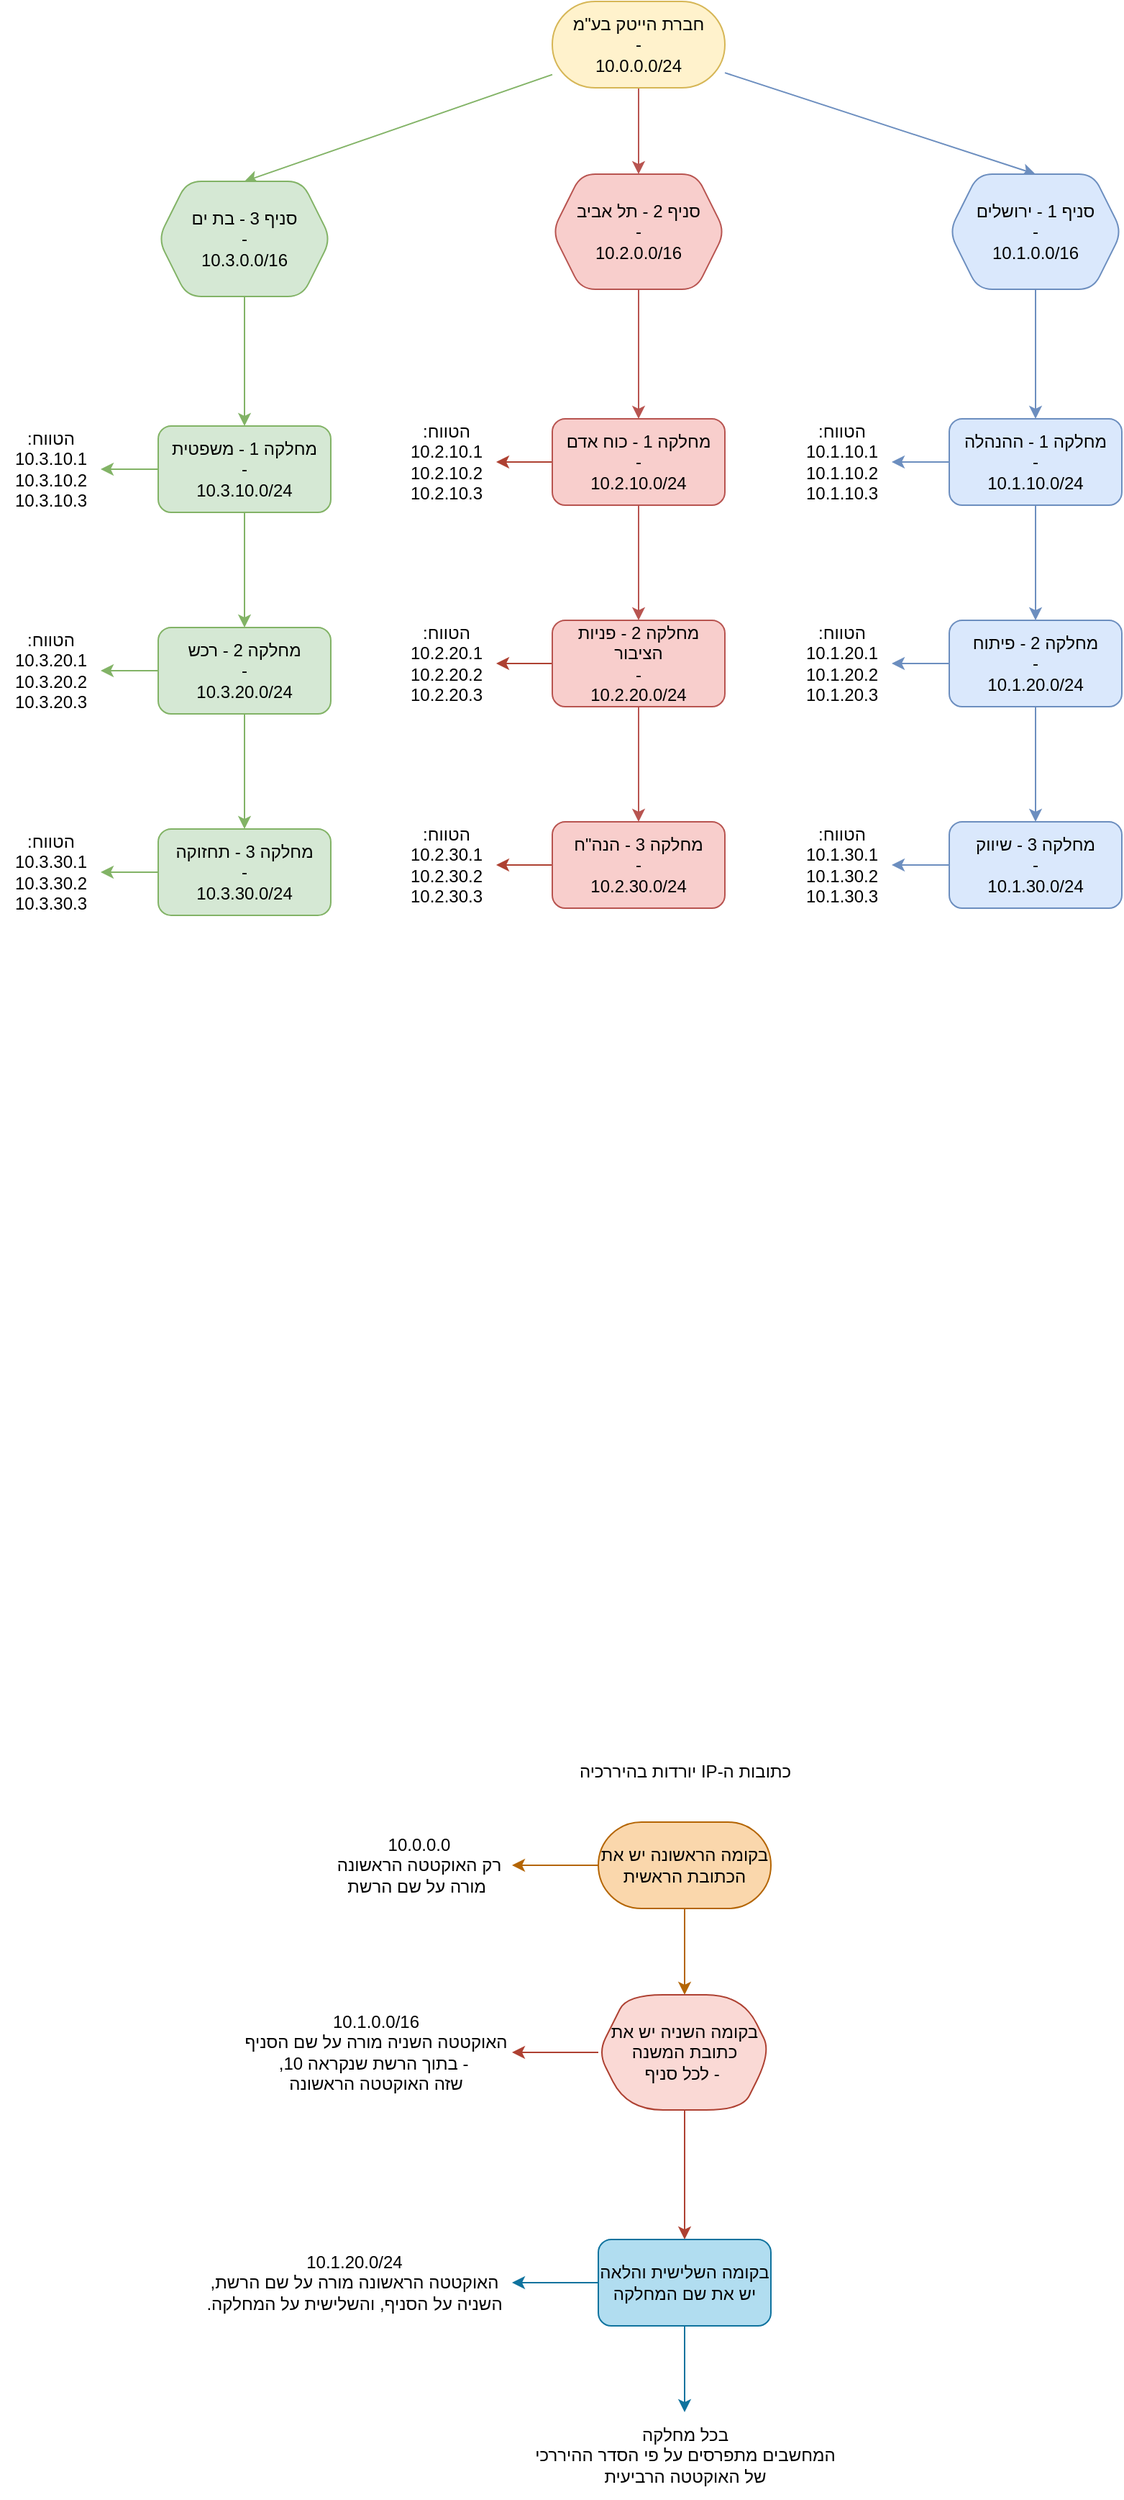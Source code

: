 <mxfile version="24.6.3" type="github">
  <diagram name="‫עמוד-1‬" id="jN9KYeUMFRXG57PI0Pwi">
    <mxGraphModel dx="1082" dy="759" grid="1" gridSize="10" guides="1" tooltips="1" connect="1" arrows="1" fold="1" page="1" pageScale="1" pageWidth="827" pageHeight="1169" math="0" shadow="0">
      <root>
        <mxCell id="0" />
        <mxCell id="1" parent="0" />
        <mxCell id="sxhvT8WHKvoi52PtGWEn-1" value="" style="rounded=0;orthogonalLoop=1;jettySize=auto;html=1;labelBackgroundColor=none;fontColor=default;fillColor=#f8cecc;strokeColor=#b85450;textDirection=rtl;" edge="1" parent="1" source="sxhvT8WHKvoi52PtGWEn-4" target="sxhvT8WHKvoi52PtGWEn-10">
          <mxGeometry relative="1" as="geometry" />
        </mxCell>
        <mxCell id="sxhvT8WHKvoi52PtGWEn-2" style="rounded=0;orthogonalLoop=1;jettySize=auto;html=1;entryX=0.5;entryY=0;entryDx=0;entryDy=0;labelBackgroundColor=none;fontColor=default;fillColor=#d5e8d4;strokeColor=#82b366;textDirection=rtl;" edge="1" parent="1" source="sxhvT8WHKvoi52PtGWEn-4" target="sxhvT8WHKvoi52PtGWEn-8">
          <mxGeometry relative="1" as="geometry" />
        </mxCell>
        <mxCell id="sxhvT8WHKvoi52PtGWEn-3" style="rounded=0;orthogonalLoop=1;jettySize=auto;html=1;entryX=0.5;entryY=0;entryDx=0;entryDy=0;labelBackgroundColor=none;fontColor=default;fillColor=#dae8fc;strokeColor=#6c8ebf;textDirection=rtl;" edge="1" parent="1" source="sxhvT8WHKvoi52PtGWEn-4" target="sxhvT8WHKvoi52PtGWEn-6">
          <mxGeometry relative="1" as="geometry" />
        </mxCell>
        <mxCell id="sxhvT8WHKvoi52PtGWEn-4" value="חברת הייטק בע&quot;מ&lt;div&gt;-&lt;/div&gt;&lt;div&gt;10.0.0.0/24&lt;/div&gt;" style="rounded=1;whiteSpace=wrap;html=1;arcSize=50;labelBackgroundColor=none;fillColor=#fff2cc;strokeColor=#d6b656;textDirection=rtl;" vertex="1" parent="1">
          <mxGeometry x="408" y="265" width="120" height="60" as="geometry" />
        </mxCell>
        <mxCell id="sxhvT8WHKvoi52PtGWEn-5" value="" style="edgeStyle=orthogonalEdgeStyle;rounded=0;orthogonalLoop=1;jettySize=auto;html=1;labelBackgroundColor=none;fontColor=default;fillColor=#dae8fc;strokeColor=#6c8ebf;textDirection=rtl;" edge="1" parent="1" source="sxhvT8WHKvoi52PtGWEn-6" target="sxhvT8WHKvoi52PtGWEn-13">
          <mxGeometry relative="1" as="geometry" />
        </mxCell>
        <mxCell id="sxhvT8WHKvoi52PtGWEn-6" value="סניף 1 - ירושלים&lt;div&gt;-&lt;/div&gt;&lt;div&gt;10.1.0.0/16&lt;/div&gt;" style="shape=hexagon;perimeter=hexagonPerimeter2;whiteSpace=wrap;html=1;fixedSize=1;rounded=1;labelBackgroundColor=none;fillColor=#dae8fc;strokeColor=#6c8ebf;textDirection=rtl;" vertex="1" parent="1">
          <mxGeometry x="684" y="385" width="120" height="80" as="geometry" />
        </mxCell>
        <mxCell id="sxhvT8WHKvoi52PtGWEn-7" value="" style="edgeStyle=orthogonalEdgeStyle;rounded=0;orthogonalLoop=1;jettySize=auto;html=1;labelBackgroundColor=none;fontColor=default;textDirection=rtl;fillColor=#d5e8d4;strokeColor=#82b366;" edge="1" parent="1" source="sxhvT8WHKvoi52PtGWEn-8" target="sxhvT8WHKvoi52PtGWEn-29">
          <mxGeometry relative="1" as="geometry" />
        </mxCell>
        <mxCell id="sxhvT8WHKvoi52PtGWEn-8" value="סניף 3 - בת ים&lt;div&gt;-&lt;/div&gt;&lt;div&gt;10.3.0.0/16&lt;/div&gt;" style="shape=hexagon;perimeter=hexagonPerimeter2;whiteSpace=wrap;html=1;fixedSize=1;rounded=1;labelBackgroundColor=none;fillColor=#d5e8d4;strokeColor=#82b366;textDirection=rtl;" vertex="1" parent="1">
          <mxGeometry x="134" y="390" width="120" height="80" as="geometry" />
        </mxCell>
        <mxCell id="sxhvT8WHKvoi52PtGWEn-9" value="" style="edgeStyle=orthogonalEdgeStyle;rounded=0;orthogonalLoop=1;jettySize=auto;html=1;labelBackgroundColor=none;fontColor=default;fillColor=#f8cecc;strokeColor=#b85450;textDirection=rtl;" edge="1" parent="1" source="sxhvT8WHKvoi52PtGWEn-10" target="sxhvT8WHKvoi52PtGWEn-21">
          <mxGeometry relative="1" as="geometry" />
        </mxCell>
        <mxCell id="sxhvT8WHKvoi52PtGWEn-10" value="סניף 2 - תל אביב&lt;div&gt;-&lt;/div&gt;&lt;div&gt;10.2.0.0/16&lt;/div&gt;" style="shape=hexagon;perimeter=hexagonPerimeter2;whiteSpace=wrap;html=1;fixedSize=1;rounded=1;labelBackgroundColor=none;fillColor=#f8cecc;strokeColor=#b85450;textDirection=rtl;" vertex="1" parent="1">
          <mxGeometry x="408" y="385" width="120" height="80" as="geometry" />
        </mxCell>
        <mxCell id="sxhvT8WHKvoi52PtGWEn-11" value="" style="edgeStyle=orthogonalEdgeStyle;rounded=0;orthogonalLoop=1;jettySize=auto;html=1;labelBackgroundColor=none;fontColor=default;fillColor=#dae8fc;strokeColor=#6c8ebf;textDirection=rtl;" edge="1" parent="1" source="sxhvT8WHKvoi52PtGWEn-13" target="sxhvT8WHKvoi52PtGWEn-16">
          <mxGeometry relative="1" as="geometry" />
        </mxCell>
        <mxCell id="sxhvT8WHKvoi52PtGWEn-12" value="" style="edgeStyle=orthogonalEdgeStyle;rounded=0;orthogonalLoop=1;jettySize=auto;html=1;fillColor=#dae8fc;strokeColor=#6c8ebf;textDirection=rtl;" edge="1" parent="1" source="sxhvT8WHKvoi52PtGWEn-13" target="sxhvT8WHKvoi52PtGWEn-48">
          <mxGeometry relative="1" as="geometry" />
        </mxCell>
        <mxCell id="sxhvT8WHKvoi52PtGWEn-13" value="מחלקה 1 - ההנהלה&lt;div&gt;-&lt;/div&gt;&lt;div&gt;10.1.10.0/24&lt;/div&gt;" style="whiteSpace=wrap;html=1;rounded=1;labelBackgroundColor=none;fillColor=#dae8fc;strokeColor=#6c8ebf;textDirection=rtl;" vertex="1" parent="1">
          <mxGeometry x="684" y="555" width="120" height="60" as="geometry" />
        </mxCell>
        <mxCell id="sxhvT8WHKvoi52PtGWEn-14" value="" style="edgeStyle=orthogonalEdgeStyle;rounded=0;orthogonalLoop=1;jettySize=auto;html=1;labelBackgroundColor=none;fontColor=default;fillColor=#dae8fc;strokeColor=#6c8ebf;textDirection=rtl;" edge="1" parent="1" source="sxhvT8WHKvoi52PtGWEn-16" target="sxhvT8WHKvoi52PtGWEn-18">
          <mxGeometry relative="1" as="geometry" />
        </mxCell>
        <mxCell id="sxhvT8WHKvoi52PtGWEn-15" value="" style="edgeStyle=orthogonalEdgeStyle;rounded=0;orthogonalLoop=1;jettySize=auto;html=1;fillColor=#dae8fc;strokeColor=#6c8ebf;textDirection=rtl;" edge="1" parent="1" source="sxhvT8WHKvoi52PtGWEn-16" target="sxhvT8WHKvoi52PtGWEn-49">
          <mxGeometry relative="1" as="geometry" />
        </mxCell>
        <mxCell id="sxhvT8WHKvoi52PtGWEn-16" value="מחלקה 2 - פיתוח&lt;div&gt;-&lt;/div&gt;&lt;div&gt;10.1.20.0/24&lt;/div&gt;" style="whiteSpace=wrap;html=1;rounded=1;labelBackgroundColor=none;fillColor=#dae8fc;strokeColor=#6c8ebf;textDirection=rtl;" vertex="1" parent="1">
          <mxGeometry x="684" y="695" width="120" height="60" as="geometry" />
        </mxCell>
        <mxCell id="sxhvT8WHKvoi52PtGWEn-17" value="" style="edgeStyle=orthogonalEdgeStyle;rounded=0;orthogonalLoop=1;jettySize=auto;html=1;fillColor=#dae8fc;strokeColor=#6c8ebf;textDirection=rtl;" edge="1" parent="1" source="sxhvT8WHKvoi52PtGWEn-18" target="sxhvT8WHKvoi52PtGWEn-50">
          <mxGeometry relative="1" as="geometry" />
        </mxCell>
        <mxCell id="sxhvT8WHKvoi52PtGWEn-18" value="מחלקה 3 - שיווק&lt;div&gt;-&lt;/div&gt;&lt;div&gt;10.1.30.0/24&lt;/div&gt;" style="whiteSpace=wrap;html=1;rounded=1;labelBackgroundColor=none;fillColor=#dae8fc;strokeColor=#6c8ebf;textDirection=rtl;" vertex="1" parent="1">
          <mxGeometry x="684" y="835" width="120" height="60" as="geometry" />
        </mxCell>
        <mxCell id="sxhvT8WHKvoi52PtGWEn-19" value="" style="edgeStyle=orthogonalEdgeStyle;rounded=0;orthogonalLoop=1;jettySize=auto;html=1;labelBackgroundColor=none;fontColor=default;fillColor=#f8cecc;strokeColor=#b85450;textDirection=rtl;" edge="1" parent="1" source="sxhvT8WHKvoi52PtGWEn-21" target="sxhvT8WHKvoi52PtGWEn-24">
          <mxGeometry relative="1" as="geometry" />
        </mxCell>
        <mxCell id="sxhvT8WHKvoi52PtGWEn-20" value="" style="edgeStyle=orthogonalEdgeStyle;rounded=0;orthogonalLoop=1;jettySize=auto;html=1;fillColor=#fad9d5;strokeColor=#ae4132;textDirection=rtl;" edge="1" parent="1" source="sxhvT8WHKvoi52PtGWEn-21" target="sxhvT8WHKvoi52PtGWEn-52">
          <mxGeometry relative="1" as="geometry" />
        </mxCell>
        <mxCell id="sxhvT8WHKvoi52PtGWEn-21" value="מחלקה 1 - כוח אדם&lt;div&gt;-&lt;/div&gt;&lt;div&gt;10.2.10.0/24&lt;/div&gt;" style="whiteSpace=wrap;html=1;rounded=1;labelBackgroundColor=none;fillColor=#f8cecc;strokeColor=#b85450;textDirection=rtl;" vertex="1" parent="1">
          <mxGeometry x="408" y="555" width="120" height="60" as="geometry" />
        </mxCell>
        <mxCell id="sxhvT8WHKvoi52PtGWEn-22" value="" style="edgeStyle=orthogonalEdgeStyle;rounded=0;orthogonalLoop=1;jettySize=auto;html=1;labelBackgroundColor=none;fontColor=default;fillColor=#f8cecc;strokeColor=#b85450;textDirection=rtl;" edge="1" parent="1" source="sxhvT8WHKvoi52PtGWEn-24" target="sxhvT8WHKvoi52PtGWEn-26">
          <mxGeometry relative="1" as="geometry" />
        </mxCell>
        <mxCell id="sxhvT8WHKvoi52PtGWEn-23" value="" style="edgeStyle=orthogonalEdgeStyle;rounded=0;orthogonalLoop=1;jettySize=auto;html=1;fillColor=#fad9d5;strokeColor=#ae4132;textDirection=rtl;" edge="1" parent="1" source="sxhvT8WHKvoi52PtGWEn-24" target="sxhvT8WHKvoi52PtGWEn-53">
          <mxGeometry relative="1" as="geometry" />
        </mxCell>
        <mxCell id="sxhvT8WHKvoi52PtGWEn-24" value="מחלקה 2 - פניות הציבור&lt;div&gt;-&lt;/div&gt;&lt;div&gt;10.2.20.0/24&lt;/div&gt;" style="whiteSpace=wrap;html=1;rounded=1;labelBackgroundColor=none;fillColor=#f8cecc;strokeColor=#b85450;textDirection=rtl;" vertex="1" parent="1">
          <mxGeometry x="408" y="695" width="120" height="60" as="geometry" />
        </mxCell>
        <mxCell id="sxhvT8WHKvoi52PtGWEn-25" value="" style="edgeStyle=orthogonalEdgeStyle;rounded=0;orthogonalLoop=1;jettySize=auto;html=1;fillColor=#fad9d5;strokeColor=#ae4132;textDirection=rtl;" edge="1" parent="1" source="sxhvT8WHKvoi52PtGWEn-26" target="sxhvT8WHKvoi52PtGWEn-54">
          <mxGeometry relative="1" as="geometry" />
        </mxCell>
        <mxCell id="sxhvT8WHKvoi52PtGWEn-26" value="מחלקה 3 - הנה&quot;ח&lt;div&gt;-&lt;/div&gt;&lt;div&gt;10.2.30.0/24&lt;/div&gt;" style="whiteSpace=wrap;html=1;rounded=1;labelBackgroundColor=none;fillColor=#f8cecc;strokeColor=#b85450;textDirection=rtl;" vertex="1" parent="1">
          <mxGeometry x="408" y="835" width="120" height="60" as="geometry" />
        </mxCell>
        <mxCell id="sxhvT8WHKvoi52PtGWEn-27" value="" style="edgeStyle=orthogonalEdgeStyle;rounded=0;orthogonalLoop=1;jettySize=auto;html=1;labelBackgroundColor=none;fontColor=default;fillColor=#d5e8d4;strokeColor=#82b366;textDirection=rtl;" edge="1" parent="1" source="sxhvT8WHKvoi52PtGWEn-29" target="sxhvT8WHKvoi52PtGWEn-32">
          <mxGeometry relative="1" as="geometry" />
        </mxCell>
        <mxCell id="sxhvT8WHKvoi52PtGWEn-28" value="" style="edgeStyle=orthogonalEdgeStyle;rounded=0;orthogonalLoop=1;jettySize=auto;html=1;fillColor=#d5e8d4;strokeColor=#82b366;textDirection=rtl;" edge="1" parent="1" source="sxhvT8WHKvoi52PtGWEn-29" target="sxhvT8WHKvoi52PtGWEn-55">
          <mxGeometry relative="1" as="geometry" />
        </mxCell>
        <mxCell id="sxhvT8WHKvoi52PtGWEn-29" value="מחלקה 1 - משפטית&lt;div&gt;-&lt;/div&gt;&lt;div&gt;10.3.10.0/24&lt;/div&gt;" style="whiteSpace=wrap;html=1;rounded=1;labelBackgroundColor=none;fillColor=#d5e8d4;strokeColor=#82b366;textDirection=rtl;" vertex="1" parent="1">
          <mxGeometry x="134" y="560" width="120" height="60" as="geometry" />
        </mxCell>
        <mxCell id="sxhvT8WHKvoi52PtGWEn-30" value="" style="edgeStyle=orthogonalEdgeStyle;rounded=0;orthogonalLoop=1;jettySize=auto;html=1;labelBackgroundColor=none;fontColor=default;fillColor=#d5e8d4;strokeColor=#82b366;textDirection=rtl;" edge="1" parent="1" source="sxhvT8WHKvoi52PtGWEn-32" target="sxhvT8WHKvoi52PtGWEn-34">
          <mxGeometry relative="1" as="geometry" />
        </mxCell>
        <mxCell id="sxhvT8WHKvoi52PtGWEn-31" value="" style="edgeStyle=orthogonalEdgeStyle;rounded=0;orthogonalLoop=1;jettySize=auto;html=1;fillColor=#d5e8d4;strokeColor=#82b366;textDirection=rtl;" edge="1" parent="1" source="sxhvT8WHKvoi52PtGWEn-32" target="sxhvT8WHKvoi52PtGWEn-56">
          <mxGeometry relative="1" as="geometry" />
        </mxCell>
        <mxCell id="sxhvT8WHKvoi52PtGWEn-32" value="מחלקה 2 - רכש&lt;div&gt;-&lt;/div&gt;&lt;div&gt;10.3.20.0/24&lt;/div&gt;" style="whiteSpace=wrap;html=1;rounded=1;labelBackgroundColor=none;fillColor=#d5e8d4;strokeColor=#82b366;textDirection=rtl;" vertex="1" parent="1">
          <mxGeometry x="134" y="700" width="120" height="60" as="geometry" />
        </mxCell>
        <mxCell id="sxhvT8WHKvoi52PtGWEn-33" value="" style="edgeStyle=orthogonalEdgeStyle;rounded=0;orthogonalLoop=1;jettySize=auto;html=1;fillColor=#d5e8d4;strokeColor=#82b366;textDirection=rtl;" edge="1" parent="1" source="sxhvT8WHKvoi52PtGWEn-34" target="sxhvT8WHKvoi52PtGWEn-57">
          <mxGeometry relative="1" as="geometry" />
        </mxCell>
        <mxCell id="sxhvT8WHKvoi52PtGWEn-34" value="מחלקה 3 - תחזוקה&lt;div&gt;-&lt;/div&gt;&lt;div&gt;10.3.30.0/24&lt;/div&gt;" style="whiteSpace=wrap;html=1;rounded=1;labelBackgroundColor=none;fillColor=#d5e8d4;strokeColor=#82b366;textDirection=rtl;" vertex="1" parent="1">
          <mxGeometry x="134" y="840" width="120" height="60" as="geometry" />
        </mxCell>
        <mxCell id="sxhvT8WHKvoi52PtGWEn-35" value="כתובות ה-IP יורדות בהיררכיה" style="text;html=1;align=center;verticalAlign=middle;resizable=0;points=[];autosize=1;strokeColor=none;fillColor=none;textDirection=rtl;" vertex="1" parent="1">
          <mxGeometry x="420" y="1480" width="160" height="30" as="geometry" />
        </mxCell>
        <mxCell id="sxhvT8WHKvoi52PtGWEn-36" value="" style="edgeStyle=orthogonalEdgeStyle;rounded=0;orthogonalLoop=1;jettySize=auto;html=1;textDirection=rtl;fillColor=#fad7ac;strokeColor=#b46504;" edge="1" parent="1" source="sxhvT8WHKvoi52PtGWEn-38" target="sxhvT8WHKvoi52PtGWEn-42">
          <mxGeometry relative="1" as="geometry" />
        </mxCell>
        <mxCell id="sxhvT8WHKvoi52PtGWEn-37" value="" style="edgeStyle=orthogonalEdgeStyle;rounded=0;orthogonalLoop=1;jettySize=auto;html=1;textDirection=rtl;fillColor=#fad7ac;strokeColor=#b46504;" edge="1" parent="1" source="sxhvT8WHKvoi52PtGWEn-38" target="sxhvT8WHKvoi52PtGWEn-39">
          <mxGeometry relative="1" as="geometry" />
        </mxCell>
        <mxCell id="sxhvT8WHKvoi52PtGWEn-38" value="בקומה הראשונה יש את הכתובת הראשית" style="rounded=1;whiteSpace=wrap;html=1;textDirection=rtl;arcSize=50;fillColor=#fad7ac;strokeColor=#b46504;" vertex="1" parent="1">
          <mxGeometry x="440" y="1530" width="120" height="60" as="geometry" />
        </mxCell>
        <mxCell id="sxhvT8WHKvoi52PtGWEn-39" value="&lt;div&gt;&lt;span style=&quot;background-color: initial;&quot;&gt;10.0.0.0&lt;/span&gt;&lt;br&gt;&lt;/div&gt;&lt;div&gt;רק האוקטטה הראשונה&lt;br&gt;&amp;nbsp;מורה על שם הרשת&lt;/div&gt;" style="text;html=1;align=center;verticalAlign=middle;resizable=0;points=[];autosize=1;strokeColor=none;fillColor=none;textDirection=rtl;" vertex="1" parent="1">
          <mxGeometry x="250" y="1530" width="130" height="60" as="geometry" />
        </mxCell>
        <mxCell id="sxhvT8WHKvoi52PtGWEn-40" value="" style="edgeStyle=orthogonalEdgeStyle;rounded=0;orthogonalLoop=1;jettySize=auto;html=1;fillColor=#fad9d5;strokeColor=#ae4132;textDirection=rtl;" edge="1" parent="1" source="sxhvT8WHKvoi52PtGWEn-42" target="sxhvT8WHKvoi52PtGWEn-43">
          <mxGeometry relative="1" as="geometry" />
        </mxCell>
        <mxCell id="sxhvT8WHKvoi52PtGWEn-41" value="" style="edgeStyle=orthogonalEdgeStyle;rounded=0;orthogonalLoop=1;jettySize=auto;html=1;fillColor=#fad9d5;strokeColor=#ae4132;textDirection=rtl;" edge="1" parent="1" source="sxhvT8WHKvoi52PtGWEn-42" target="sxhvT8WHKvoi52PtGWEn-46">
          <mxGeometry relative="1" as="geometry" />
        </mxCell>
        <mxCell id="sxhvT8WHKvoi52PtGWEn-42" value="בקומה השניה יש את כתובת המשנה&lt;br&gt;&amp;nbsp;- לכל סניף" style="shape=hexagon;perimeter=hexagonPerimeter2;whiteSpace=wrap;html=1;fixedSize=1;rounded=1;arcSize=50;textDirection=rtl;fillColor=#fad9d5;strokeColor=#ae4132;" vertex="1" parent="1">
          <mxGeometry x="440" y="1650" width="120" height="80" as="geometry" />
        </mxCell>
        <mxCell id="sxhvT8WHKvoi52PtGWEn-43" value="10.1.0.0/16&lt;div&gt;האוקטטה השניה מורה על שם הסניף&lt;br&gt;&amp;nbsp;- בתוך הרשת שנקראה 10, &lt;br&gt;שזה האוקטטה הראשונה&lt;/div&gt;" style="text;html=1;align=center;verticalAlign=middle;resizable=0;points=[];autosize=1;strokeColor=none;fillColor=none;textDirection=rtl;" vertex="1" parent="1">
          <mxGeometry x="190" y="1655" width="190" height="70" as="geometry" />
        </mxCell>
        <mxCell id="sxhvT8WHKvoi52PtGWEn-44" value="" style="edgeStyle=orthogonalEdgeStyle;rounded=0;orthogonalLoop=1;jettySize=auto;html=1;fillColor=#b1ddf0;strokeColor=#10739e;textDirection=rtl;" edge="1" parent="1" source="sxhvT8WHKvoi52PtGWEn-46" target="sxhvT8WHKvoi52PtGWEn-47">
          <mxGeometry relative="1" as="geometry" />
        </mxCell>
        <mxCell id="sxhvT8WHKvoi52PtGWEn-45" value="" style="edgeStyle=orthogonalEdgeStyle;rounded=0;orthogonalLoop=1;jettySize=auto;html=1;fillColor=#b1ddf0;strokeColor=#10739e;textDirection=rtl;" edge="1" parent="1" source="sxhvT8WHKvoi52PtGWEn-46" target="sxhvT8WHKvoi52PtGWEn-51">
          <mxGeometry relative="1" as="geometry" />
        </mxCell>
        <mxCell id="sxhvT8WHKvoi52PtGWEn-46" value="בקומה השלישית והלאה יש את שם המחלקה" style="rounded=1;whiteSpace=wrap;html=1;fillColor=#b1ddf0;strokeColor=#10739e;textDirection=rtl;" vertex="1" parent="1">
          <mxGeometry x="440" y="1820" width="120" height="60" as="geometry" />
        </mxCell>
        <mxCell id="sxhvT8WHKvoi52PtGWEn-47" value="10.1.20.0/24&lt;div&gt;האוקטטה הראשונה מורה על שם הרשת, &lt;br&gt;השניה על הסניף, והשלישית על המחלקה.&lt;/div&gt;" style="text;html=1;align=center;verticalAlign=middle;resizable=0;points=[];autosize=1;strokeColor=none;fillColor=none;textDirection=rtl;" vertex="1" parent="1">
          <mxGeometry x="160" y="1820" width="220" height="60" as="geometry" />
        </mxCell>
        <mxCell id="sxhvT8WHKvoi52PtGWEn-48" value="הטווח:&lt;div&gt;10.1.10.1&lt;/div&gt;&lt;div&gt;10.1.10.2&lt;/div&gt;&lt;div&gt;10.1.10.3&lt;/div&gt;" style="text;html=1;align=center;verticalAlign=middle;resizable=0;points=[];autosize=1;strokeColor=none;fillColor=none;textDirection=rtl;" vertex="1" parent="1">
          <mxGeometry x="574" y="550" width="70" height="70" as="geometry" />
        </mxCell>
        <mxCell id="sxhvT8WHKvoi52PtGWEn-49" value="הטווח:&lt;div&gt;10.1.20.1&lt;/div&gt;&lt;div&gt;10.1.20.2&lt;/div&gt;&lt;div&gt;10.1.20.3&lt;/div&gt;" style="text;html=1;align=center;verticalAlign=middle;resizable=0;points=[];autosize=1;strokeColor=none;fillColor=none;textDirection=rtl;" vertex="1" parent="1">
          <mxGeometry x="574" y="690" width="70" height="70" as="geometry" />
        </mxCell>
        <mxCell id="sxhvT8WHKvoi52PtGWEn-50" value="הטווח:&lt;div&gt;10.1.30.1&lt;/div&gt;&lt;div&gt;10.1.30.2&lt;/div&gt;&lt;div&gt;10.1.30.3&lt;/div&gt;" style="text;html=1;align=center;verticalAlign=middle;resizable=0;points=[];autosize=1;strokeColor=none;fillColor=none;textDirection=rtl;" vertex="1" parent="1">
          <mxGeometry x="574" y="830" width="70" height="70" as="geometry" />
        </mxCell>
        <mxCell id="sxhvT8WHKvoi52PtGWEn-51" value="בכל מחלקה &lt;br&gt;המחשבים מתפרסים על פי הסדר ההיררכי &lt;br&gt;של האוקטטה הרביעית" style="text;html=1;align=center;verticalAlign=middle;resizable=0;points=[];autosize=1;strokeColor=none;fillColor=none;textDirection=rtl;" vertex="1" parent="1">
          <mxGeometry x="390" y="1940" width="220" height="60" as="geometry" />
        </mxCell>
        <mxCell id="sxhvT8WHKvoi52PtGWEn-52" value="הטווח:&lt;div&gt;10.2.10.1&lt;/div&gt;&lt;div&gt;10.2.10.2&lt;/div&gt;&lt;div&gt;10.2.10.3&lt;/div&gt;" style="text;html=1;align=center;verticalAlign=middle;resizable=0;points=[];autosize=1;strokeColor=none;fillColor=none;textDirection=rtl;" vertex="1" parent="1">
          <mxGeometry x="299" y="550" width="70" height="70" as="geometry" />
        </mxCell>
        <mxCell id="sxhvT8WHKvoi52PtGWEn-53" value="הטווח:&lt;div&gt;10.2.20.1&lt;/div&gt;&lt;div&gt;10.2.20.2&lt;/div&gt;&lt;div&gt;10.2.20.3&lt;/div&gt;" style="text;html=1;align=center;verticalAlign=middle;resizable=0;points=[];autosize=1;strokeColor=none;fillColor=none;textDirection=rtl;" vertex="1" parent="1">
          <mxGeometry x="299" y="690" width="70" height="70" as="geometry" />
        </mxCell>
        <mxCell id="sxhvT8WHKvoi52PtGWEn-54" value="הטווח:&lt;div&gt;10.2.30.1&lt;/div&gt;&lt;div&gt;10.2.30.2&lt;/div&gt;&lt;div&gt;10.2.30.3&lt;/div&gt;" style="text;html=1;align=center;verticalAlign=middle;resizable=0;points=[];autosize=1;strokeColor=none;fillColor=none;textDirection=rtl;" vertex="1" parent="1">
          <mxGeometry x="299" y="830" width="70" height="70" as="geometry" />
        </mxCell>
        <mxCell id="sxhvT8WHKvoi52PtGWEn-55" value="הטווח:&lt;div&gt;10.3.10.1&lt;/div&gt;&lt;div&gt;10.3.10.2&lt;/div&gt;&lt;div&gt;10.3.10.3&lt;/div&gt;" style="text;html=1;align=center;verticalAlign=middle;resizable=0;points=[];autosize=1;strokeColor=none;fillColor=none;textDirection=rtl;" vertex="1" parent="1">
          <mxGeometry x="24" y="555" width="70" height="70" as="geometry" />
        </mxCell>
        <mxCell id="sxhvT8WHKvoi52PtGWEn-56" value="הטווח:&lt;div&gt;10.3.20.1&lt;/div&gt;&lt;div&gt;10.3.20.2&lt;/div&gt;&lt;div&gt;10.3.20.3&lt;/div&gt;" style="text;html=1;align=center;verticalAlign=middle;resizable=0;points=[];autosize=1;strokeColor=none;fillColor=none;textDirection=rtl;" vertex="1" parent="1">
          <mxGeometry x="24" y="695" width="70" height="70" as="geometry" />
        </mxCell>
        <mxCell id="sxhvT8WHKvoi52PtGWEn-57" value="הטווח:&lt;div&gt;10.3.30.1&lt;/div&gt;&lt;div&gt;10.3.30.2&lt;/div&gt;&lt;div&gt;10.3.30.3&lt;/div&gt;" style="text;html=1;align=center;verticalAlign=middle;resizable=0;points=[];autosize=1;strokeColor=none;fillColor=none;textDirection=rtl;" vertex="1" parent="1">
          <mxGeometry x="24" y="835" width="70" height="70" as="geometry" />
        </mxCell>
      </root>
    </mxGraphModel>
  </diagram>
</mxfile>
